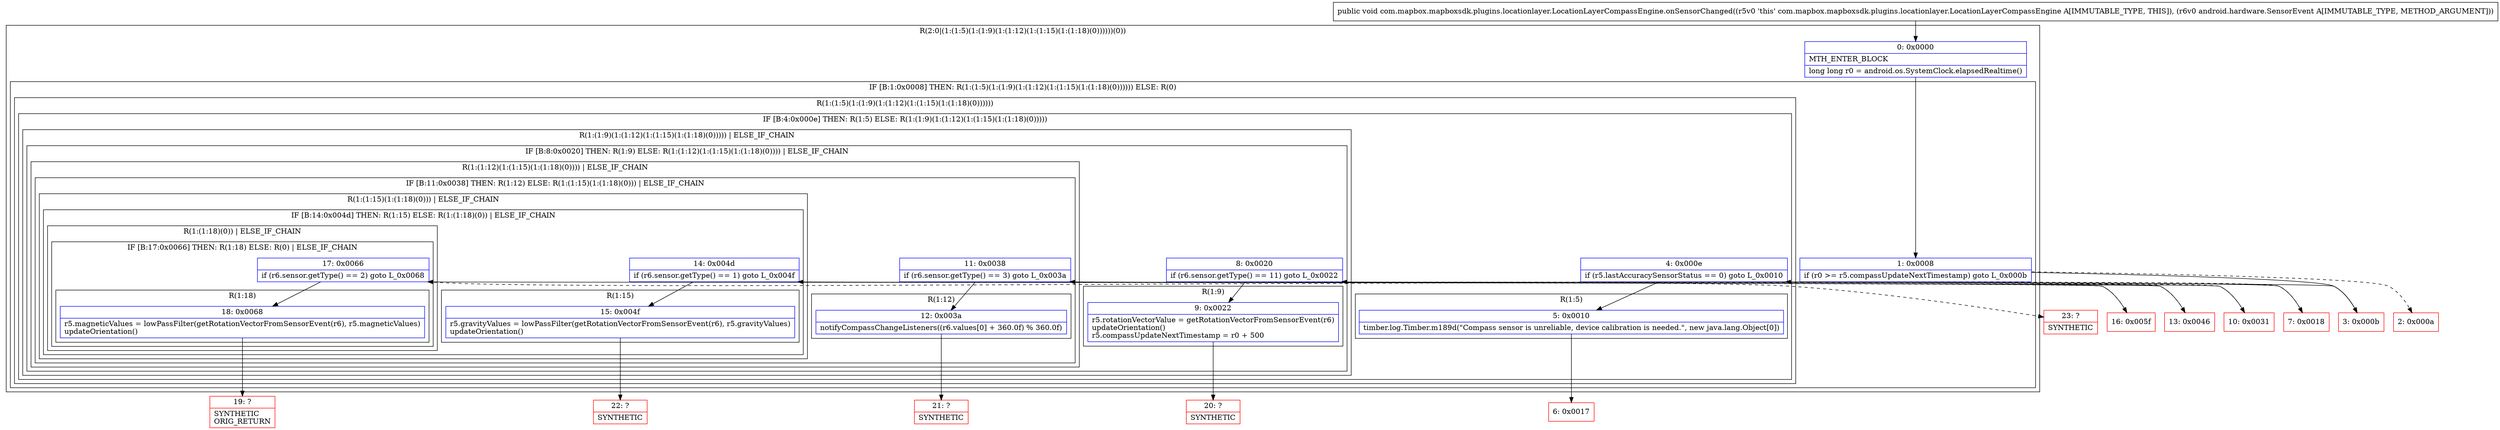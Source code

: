 digraph "CFG forcom.mapbox.mapboxsdk.plugins.locationlayer.LocationLayerCompassEngine.onSensorChanged(Landroid\/hardware\/SensorEvent;)V" {
subgraph cluster_Region_2114750422 {
label = "R(2:0|(1:(1:5)(1:(1:9)(1:(1:12)(1:(1:15)(1:(1:18)(0))))))(0))";
node [shape=record,color=blue];
Node_0 [shape=record,label="{0\:\ 0x0000|MTH_ENTER_BLOCK\l|long long r0 = android.os.SystemClock.elapsedRealtime()\l}"];
subgraph cluster_IfRegion_192091440 {
label = "IF [B:1:0x0008] THEN: R(1:(1:5)(1:(1:9)(1:(1:12)(1:(1:15)(1:(1:18)(0)))))) ELSE: R(0)";
node [shape=record,color=blue];
Node_1 [shape=record,label="{1\:\ 0x0008|if (r0 \>= r5.compassUpdateNextTimestamp) goto L_0x000b\l}"];
subgraph cluster_Region_1202249280 {
label = "R(1:(1:5)(1:(1:9)(1:(1:12)(1:(1:15)(1:(1:18)(0))))))";
node [shape=record,color=blue];
subgraph cluster_IfRegion_2040679990 {
label = "IF [B:4:0x000e] THEN: R(1:5) ELSE: R(1:(1:9)(1:(1:12)(1:(1:15)(1:(1:18)(0)))))";
node [shape=record,color=blue];
Node_4 [shape=record,label="{4\:\ 0x000e|if (r5.lastAccuracySensorStatus == 0) goto L_0x0010\l}"];
subgraph cluster_Region_961486878 {
label = "R(1:5)";
node [shape=record,color=blue];
Node_5 [shape=record,label="{5\:\ 0x0010|timber.log.Timber.m189d(\"Compass sensor is unreliable, device calibration is needed.\", new java.lang.Object[0])\l}"];
}
subgraph cluster_Region_962087465 {
label = "R(1:(1:9)(1:(1:12)(1:(1:15)(1:(1:18)(0))))) | ELSE_IF_CHAIN\l";
node [shape=record,color=blue];
subgraph cluster_IfRegion_939772316 {
label = "IF [B:8:0x0020] THEN: R(1:9) ELSE: R(1:(1:12)(1:(1:15)(1:(1:18)(0)))) | ELSE_IF_CHAIN\l";
node [shape=record,color=blue];
Node_8 [shape=record,label="{8\:\ 0x0020|if (r6.sensor.getType() == 11) goto L_0x0022\l}"];
subgraph cluster_Region_463016297 {
label = "R(1:9)";
node [shape=record,color=blue];
Node_9 [shape=record,label="{9\:\ 0x0022|r5.rotationVectorValue = getRotationVectorFromSensorEvent(r6)\lupdateOrientation()\lr5.compassUpdateNextTimestamp = r0 + 500\l}"];
}
subgraph cluster_Region_1396433748 {
label = "R(1:(1:12)(1:(1:15)(1:(1:18)(0)))) | ELSE_IF_CHAIN\l";
node [shape=record,color=blue];
subgraph cluster_IfRegion_330589949 {
label = "IF [B:11:0x0038] THEN: R(1:12) ELSE: R(1:(1:15)(1:(1:18)(0))) | ELSE_IF_CHAIN\l";
node [shape=record,color=blue];
Node_11 [shape=record,label="{11\:\ 0x0038|if (r6.sensor.getType() == 3) goto L_0x003a\l}"];
subgraph cluster_Region_1749446560 {
label = "R(1:12)";
node [shape=record,color=blue];
Node_12 [shape=record,label="{12\:\ 0x003a|notifyCompassChangeListeners((r6.values[0] + 360.0f) % 360.0f)\l}"];
}
subgraph cluster_Region_1311708189 {
label = "R(1:(1:15)(1:(1:18)(0))) | ELSE_IF_CHAIN\l";
node [shape=record,color=blue];
subgraph cluster_IfRegion_1107455951 {
label = "IF [B:14:0x004d] THEN: R(1:15) ELSE: R(1:(1:18)(0)) | ELSE_IF_CHAIN\l";
node [shape=record,color=blue];
Node_14 [shape=record,label="{14\:\ 0x004d|if (r6.sensor.getType() == 1) goto L_0x004f\l}"];
subgraph cluster_Region_1915845372 {
label = "R(1:15)";
node [shape=record,color=blue];
Node_15 [shape=record,label="{15\:\ 0x004f|r5.gravityValues = lowPassFilter(getRotationVectorFromSensorEvent(r6), r5.gravityValues)\lupdateOrientation()\l}"];
}
subgraph cluster_Region_701571189 {
label = "R(1:(1:18)(0)) | ELSE_IF_CHAIN\l";
node [shape=record,color=blue];
subgraph cluster_IfRegion_535316142 {
label = "IF [B:17:0x0066] THEN: R(1:18) ELSE: R(0) | ELSE_IF_CHAIN\l";
node [shape=record,color=blue];
Node_17 [shape=record,label="{17\:\ 0x0066|if (r6.sensor.getType() == 2) goto L_0x0068\l}"];
subgraph cluster_Region_1313156747 {
label = "R(1:18)";
node [shape=record,color=blue];
Node_18 [shape=record,label="{18\:\ 0x0068|r5.magneticValues = lowPassFilter(getRotationVectorFromSensorEvent(r6), r5.magneticValues)\lupdateOrientation()\l}"];
}
subgraph cluster_Region_928664357 {
label = "R(0)";
node [shape=record,color=blue];
}
}
}
}
}
}
}
}
}
}
}
subgraph cluster_Region_396891955 {
label = "R(0)";
node [shape=record,color=blue];
}
}
}
Node_2 [shape=record,color=red,label="{2\:\ 0x000a}"];
Node_3 [shape=record,color=red,label="{3\:\ 0x000b}"];
Node_6 [shape=record,color=red,label="{6\:\ 0x0017}"];
Node_7 [shape=record,color=red,label="{7\:\ 0x0018}"];
Node_10 [shape=record,color=red,label="{10\:\ 0x0031}"];
Node_13 [shape=record,color=red,label="{13\:\ 0x0046}"];
Node_16 [shape=record,color=red,label="{16\:\ 0x005f}"];
Node_19 [shape=record,color=red,label="{19\:\ ?|SYNTHETIC\lORIG_RETURN\l}"];
Node_20 [shape=record,color=red,label="{20\:\ ?|SYNTHETIC\l}"];
Node_21 [shape=record,color=red,label="{21\:\ ?|SYNTHETIC\l}"];
Node_22 [shape=record,color=red,label="{22\:\ ?|SYNTHETIC\l}"];
Node_23 [shape=record,color=red,label="{23\:\ ?|SYNTHETIC\l}"];
MethodNode[shape=record,label="{public void com.mapbox.mapboxsdk.plugins.locationlayer.LocationLayerCompassEngine.onSensorChanged((r5v0 'this' com.mapbox.mapboxsdk.plugins.locationlayer.LocationLayerCompassEngine A[IMMUTABLE_TYPE, THIS]), (r6v0 android.hardware.SensorEvent A[IMMUTABLE_TYPE, METHOD_ARGUMENT])) }"];
MethodNode -> Node_0;
Node_0 -> Node_1;
Node_1 -> Node_2[style=dashed];
Node_1 -> Node_3;
Node_4 -> Node_5;
Node_4 -> Node_7[style=dashed];
Node_5 -> Node_6;
Node_8 -> Node_9;
Node_8 -> Node_10[style=dashed];
Node_9 -> Node_20;
Node_11 -> Node_12;
Node_11 -> Node_13[style=dashed];
Node_12 -> Node_21;
Node_14 -> Node_15;
Node_14 -> Node_16[style=dashed];
Node_15 -> Node_22;
Node_17 -> Node_18;
Node_17 -> Node_23[style=dashed];
Node_18 -> Node_19;
Node_3 -> Node_4;
Node_7 -> Node_8;
Node_10 -> Node_11;
Node_13 -> Node_14;
Node_16 -> Node_17;
}

